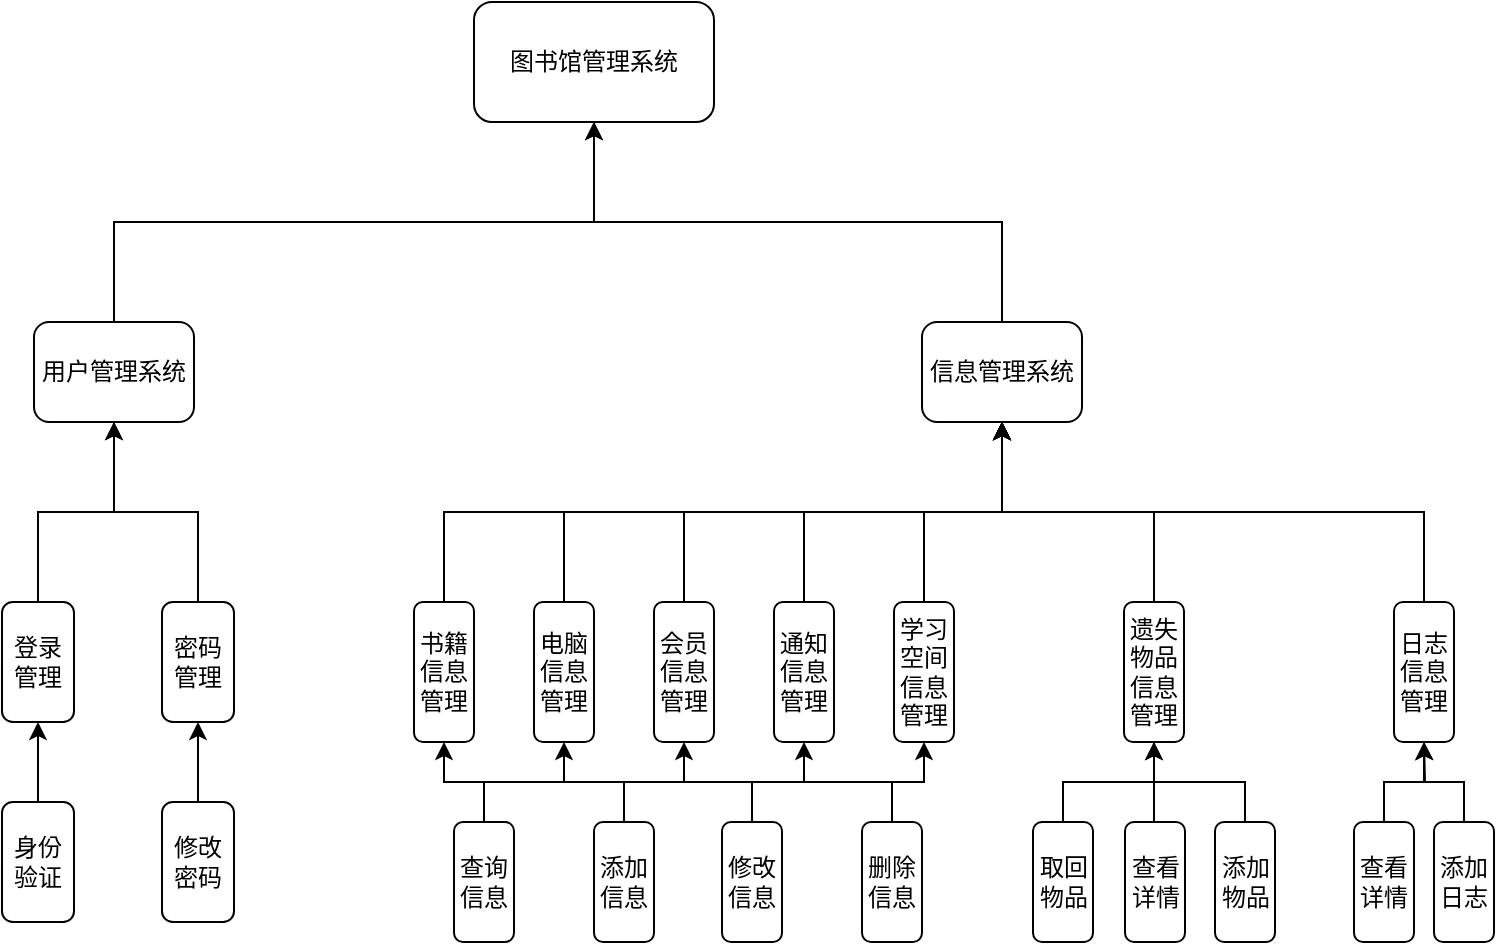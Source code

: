 <mxfile version="14.1.8" type="device"><diagram id="voDY3G1sF8wywTRR7bvM" name="Page-1"><mxGraphModel dx="1422" dy="843" grid="1" gridSize="10" guides="1" tooltips="1" connect="1" arrows="1" fold="1" page="1" pageScale="1" pageWidth="827" pageHeight="1169" math="0" shadow="0"><root><mxCell id="0"/><mxCell id="1" parent="0"/><mxCell id="mX5KTICXCVBxcyE0Inoe-1" value="图书馆管理系统" style="rounded=1;whiteSpace=wrap;html=1;" parent="1" vertex="1"><mxGeometry x="280" y="50" width="120" height="60" as="geometry"/></mxCell><mxCell id="mX5KTICXCVBxcyE0Inoe-2" style="edgeStyle=orthogonalEdgeStyle;rounded=0;orthogonalLoop=1;jettySize=auto;html=1;entryX=0.5;entryY=1;entryDx=0;entryDy=0;exitX=0.5;exitY=0;exitDx=0;exitDy=0;" parent="1" source="mX5KTICXCVBxcyE0Inoe-3" target="mX5KTICXCVBxcyE0Inoe-1" edge="1"><mxGeometry relative="1" as="geometry"/></mxCell><mxCell id="mX5KTICXCVBxcyE0Inoe-3" value="用户管理系统" style="rounded=1;whiteSpace=wrap;html=1;" parent="1" vertex="1"><mxGeometry x="60" y="210" width="80" height="50" as="geometry"/></mxCell><mxCell id="mX5KTICXCVBxcyE0Inoe-4" style="edgeStyle=orthogonalEdgeStyle;rounded=0;orthogonalLoop=1;jettySize=auto;html=1;exitX=0.5;exitY=0;exitDx=0;exitDy=0;" parent="1" source="mX5KTICXCVBxcyE0Inoe-5" target="mX5KTICXCVBxcyE0Inoe-1" edge="1"><mxGeometry relative="1" as="geometry"/></mxCell><mxCell id="mX5KTICXCVBxcyE0Inoe-5" value="信息管理系统" style="rounded=1;whiteSpace=wrap;html=1;" parent="1" vertex="1"><mxGeometry x="504" y="210" width="80" height="50" as="geometry"/></mxCell><mxCell id="mX5KTICXCVBxcyE0Inoe-6" style="edgeStyle=orthogonalEdgeStyle;rounded=0;orthogonalLoop=1;jettySize=auto;html=1;exitX=0.5;exitY=0;exitDx=0;exitDy=0;entryX=0.5;entryY=1;entryDx=0;entryDy=0;" parent="1" source="mX5KTICXCVBxcyE0Inoe-7" edge="1" target="mX5KTICXCVBxcyE0Inoe-3"><mxGeometry relative="1" as="geometry"><mxPoint x="104" y="270" as="targetPoint"/></mxGeometry></mxCell><mxCell id="mX5KTICXCVBxcyE0Inoe-7" value="登录管理" style="rounded=1;whiteSpace=wrap;html=1;rotation=0;" parent="1" vertex="1"><mxGeometry x="44" y="350" width="36" height="60" as="geometry"/></mxCell><mxCell id="mX5KTICXCVBxcyE0Inoe-8" style="edgeStyle=orthogonalEdgeStyle;rounded=0;orthogonalLoop=1;jettySize=auto;html=1;exitX=0.5;exitY=0;exitDx=0;exitDy=0;entryX=0.5;entryY=1;entryDx=0;entryDy=0;" parent="1" source="mX5KTICXCVBxcyE0Inoe-9" target="mX5KTICXCVBxcyE0Inoe-7" edge="1"><mxGeometry relative="1" as="geometry"/></mxCell><mxCell id="mX5KTICXCVBxcyE0Inoe-9" value="身份验证" style="rounded=1;whiteSpace=wrap;html=1;rotation=0;" parent="1" vertex="1"><mxGeometry x="44" y="450" width="36" height="60" as="geometry"/></mxCell><mxCell id="mX5KTICXCVBxcyE0Inoe-10" style="edgeStyle=orthogonalEdgeStyle;rounded=0;orthogonalLoop=1;jettySize=auto;html=1;exitX=0.5;exitY=0;exitDx=0;exitDy=0;" parent="1" source="mX5KTICXCVBxcyE0Inoe-11" target="mX5KTICXCVBxcyE0Inoe-13" edge="1"><mxGeometry relative="1" as="geometry"/></mxCell><mxCell id="mX5KTICXCVBxcyE0Inoe-11" value="修改密码" style="rounded=1;whiteSpace=wrap;html=1;rotation=0;" parent="1" vertex="1"><mxGeometry x="124" y="450" width="36" height="60" as="geometry"/></mxCell><mxCell id="mX5KTICXCVBxcyE0Inoe-12" style="edgeStyle=orthogonalEdgeStyle;rounded=0;orthogonalLoop=1;jettySize=auto;html=1;exitX=0.5;exitY=0;exitDx=0;exitDy=0;entryX=0.5;entryY=1;entryDx=0;entryDy=0;" parent="1" source="mX5KTICXCVBxcyE0Inoe-13" target="mX5KTICXCVBxcyE0Inoe-3" edge="1"><mxGeometry relative="1" as="geometry"/></mxCell><mxCell id="mX5KTICXCVBxcyE0Inoe-13" value="密码管理" style="rounded=1;whiteSpace=wrap;html=1;rotation=0;" parent="1" vertex="1"><mxGeometry x="124" y="350" width="36" height="60" as="geometry"/></mxCell><mxCell id="mX5KTICXCVBxcyE0Inoe-14" style="edgeStyle=orthogonalEdgeStyle;rounded=0;orthogonalLoop=1;jettySize=auto;html=1;exitX=0.5;exitY=0;exitDx=0;exitDy=0;" parent="1" source="mX5KTICXCVBxcyE0Inoe-15" target="mX5KTICXCVBxcyE0Inoe-5" edge="1"><mxGeometry relative="1" as="geometry"/></mxCell><mxCell id="mX5KTICXCVBxcyE0Inoe-15" value="书籍信息管理" style="rounded=1;whiteSpace=wrap;html=1;rotation=0;" parent="1" vertex="1"><mxGeometry x="250" y="350" width="30" height="70" as="geometry"/></mxCell><mxCell id="mX5KTICXCVBxcyE0Inoe-16" style="edgeStyle=orthogonalEdgeStyle;rounded=0;orthogonalLoop=1;jettySize=auto;html=1;exitX=0.5;exitY=0;exitDx=0;exitDy=0;" parent="1" source="mX5KTICXCVBxcyE0Inoe-17" target="mX5KTICXCVBxcyE0Inoe-5" edge="1"><mxGeometry relative="1" as="geometry"/></mxCell><mxCell id="mX5KTICXCVBxcyE0Inoe-17" value="电脑信息管理" style="rounded=1;whiteSpace=wrap;html=1;rotation=0;" parent="1" vertex="1"><mxGeometry x="310" y="350" width="30" height="70" as="geometry"/></mxCell><mxCell id="mX5KTICXCVBxcyE0Inoe-18" style="edgeStyle=orthogonalEdgeStyle;rounded=0;orthogonalLoop=1;jettySize=auto;html=1;exitX=0.5;exitY=0;exitDx=0;exitDy=0;" parent="1" source="mX5KTICXCVBxcyE0Inoe-19" target="mX5KTICXCVBxcyE0Inoe-5" edge="1"><mxGeometry relative="1" as="geometry"/></mxCell><mxCell id="mX5KTICXCVBxcyE0Inoe-19" value="会员信息管理" style="rounded=1;whiteSpace=wrap;html=1;rotation=0;" parent="1" vertex="1"><mxGeometry x="370" y="350" width="30" height="70" as="geometry"/></mxCell><mxCell id="mX5KTICXCVBxcyE0Inoe-20" style="edgeStyle=orthogonalEdgeStyle;rounded=0;orthogonalLoop=1;jettySize=auto;html=1;entryX=0.5;entryY=1;entryDx=0;entryDy=0;" parent="1" source="mX5KTICXCVBxcyE0Inoe-21" target="mX5KTICXCVBxcyE0Inoe-25" edge="1"><mxGeometry relative="1" as="geometry"><Array as="points"><mxPoint x="620" y="410"/></Array></mxGeometry></mxCell><mxCell id="mX5KTICXCVBxcyE0Inoe-21" value="查看详情" style="rounded=1;whiteSpace=wrap;html=1;rotation=0;" parent="1" vertex="1"><mxGeometry x="605.5" y="460" width="30" height="60" as="geometry"/></mxCell><mxCell id="mX5KTICXCVBxcyE0Inoe-22" style="edgeStyle=orthogonalEdgeStyle;rounded=0;orthogonalLoop=1;jettySize=auto;html=1;exitX=0.5;exitY=0;exitDx=0;exitDy=0;" parent="1" source="mX5KTICXCVBxcyE0Inoe-23" target="mX5KTICXCVBxcyE0Inoe-5" edge="1"><mxGeometry relative="1" as="geometry"/></mxCell><mxCell id="mX5KTICXCVBxcyE0Inoe-23" value="通知信息管理" style="rounded=1;whiteSpace=wrap;html=1;rotation=0;" parent="1" vertex="1"><mxGeometry x="430" y="350" width="30" height="70" as="geometry"/></mxCell><mxCell id="mX5KTICXCVBxcyE0Inoe-24" style="edgeStyle=orthogonalEdgeStyle;rounded=0;orthogonalLoop=1;jettySize=auto;html=1;entryX=0.5;entryY=1;entryDx=0;entryDy=0;exitX=0.5;exitY=0;exitDx=0;exitDy=0;" parent="1" source="mX5KTICXCVBxcyE0Inoe-25" target="mX5KTICXCVBxcyE0Inoe-5" edge="1"><mxGeometry relative="1" as="geometry"/></mxCell><mxCell id="mX5KTICXCVBxcyE0Inoe-25" value="遗失物品信息管理" style="rounded=1;whiteSpace=wrap;html=1;rotation=0;" parent="1" vertex="1"><mxGeometry x="605" y="350" width="30" height="70" as="geometry"/></mxCell><mxCell id="mX5KTICXCVBxcyE0Inoe-26" style="edgeStyle=orthogonalEdgeStyle;rounded=0;orthogonalLoop=1;jettySize=auto;html=1;exitX=0.5;exitY=0;exitDx=0;exitDy=0;entryX=0.5;entryY=1;entryDx=0;entryDy=0;" parent="1" source="mX5KTICXCVBxcyE0Inoe-27" edge="1" target="mX5KTICXCVBxcyE0Inoe-25"><mxGeometry relative="1" as="geometry"><mxPoint x="620" y="410" as="targetPoint"/></mxGeometry></mxCell><mxCell id="mX5KTICXCVBxcyE0Inoe-27" value="添加物品" style="rounded=1;whiteSpace=wrap;html=1;rotation=0;" parent="1" vertex="1"><mxGeometry x="650.5" y="460" width="30" height="60" as="geometry"/></mxCell><mxCell id="mX5KTICXCVBxcyE0Inoe-28" style="edgeStyle=orthogonalEdgeStyle;rounded=0;orthogonalLoop=1;jettySize=auto;html=1;exitX=0.5;exitY=0;exitDx=0;exitDy=0;" parent="1" source="mX5KTICXCVBxcyE0Inoe-29" target="mX5KTICXCVBxcyE0Inoe-25" edge="1"><mxGeometry relative="1" as="geometry"/></mxCell><mxCell id="mX5KTICXCVBxcyE0Inoe-29" value="取回物品" style="rounded=1;whiteSpace=wrap;html=1;rotation=0;" parent="1" vertex="1"><mxGeometry x="559.5" y="460" width="30" height="60" as="geometry"/></mxCell><mxCell id="2dz7E-GQxkBhzymGzfnK-3" style="edgeStyle=orthogonalEdgeStyle;rounded=0;orthogonalLoop=1;jettySize=auto;html=1;entryX=0.5;entryY=1;entryDx=0;entryDy=0;exitX=0.5;exitY=0;exitDx=0;exitDy=0;" edge="1" parent="1" source="2dz7E-GQxkBhzymGzfnK-2" target="mX5KTICXCVBxcyE0Inoe-5"><mxGeometry relative="1" as="geometry"/></mxCell><mxCell id="2dz7E-GQxkBhzymGzfnK-2" value="日志信息管理" style="rounded=1;whiteSpace=wrap;html=1;rotation=0;" vertex="1" parent="1"><mxGeometry x="740" y="350" width="30" height="70" as="geometry"/></mxCell><mxCell id="2dz7E-GQxkBhzymGzfnK-9" style="edgeStyle=orthogonalEdgeStyle;rounded=0;orthogonalLoop=1;jettySize=auto;html=1;entryX=0.5;entryY=1;entryDx=0;entryDy=0;" edge="1" parent="1" source="2dz7E-GQxkBhzymGzfnK-4" target="2dz7E-GQxkBhzymGzfnK-2"><mxGeometry relative="1" as="geometry"/></mxCell><mxCell id="2dz7E-GQxkBhzymGzfnK-4" value="查看详情" style="rounded=1;whiteSpace=wrap;html=1;rotation=0;" vertex="1" parent="1"><mxGeometry x="720" y="460" width="30" height="60" as="geometry"/></mxCell><mxCell id="2dz7E-GQxkBhzymGzfnK-5" style="edgeStyle=orthogonalEdgeStyle;rounded=0;orthogonalLoop=1;jettySize=auto;html=1;exitX=0.5;exitY=0;exitDx=0;exitDy=0;entryX=0.5;entryY=1;entryDx=0;entryDy=0;" edge="1" parent="1" source="2dz7E-GQxkBhzymGzfnK-6"><mxGeometry relative="1" as="geometry"><mxPoint x="755" y="420" as="targetPoint"/></mxGeometry></mxCell><mxCell id="2dz7E-GQxkBhzymGzfnK-6" value="添加日志" style="rounded=1;whiteSpace=wrap;html=1;rotation=0;" vertex="1" parent="1"><mxGeometry x="760" y="460" width="30" height="60" as="geometry"/></mxCell><mxCell id="2dz7E-GQxkBhzymGzfnK-11" style="edgeStyle=orthogonalEdgeStyle;rounded=0;orthogonalLoop=1;jettySize=auto;html=1;entryX=0.5;entryY=1;entryDx=0;entryDy=0;" edge="1" parent="1" source="2dz7E-GQxkBhzymGzfnK-10" target="mX5KTICXCVBxcyE0Inoe-5"><mxGeometry relative="1" as="geometry"/></mxCell><mxCell id="2dz7E-GQxkBhzymGzfnK-10" value="学习空间信息管理" style="rounded=1;whiteSpace=wrap;html=1;rotation=0;" vertex="1" parent="1"><mxGeometry x="490" y="350" width="30" height="70" as="geometry"/></mxCell><mxCell id="2dz7E-GQxkBhzymGzfnK-17" style="edgeStyle=orthogonalEdgeStyle;rounded=0;orthogonalLoop=1;jettySize=auto;html=1;entryX=0.5;entryY=1;entryDx=0;entryDy=0;exitX=0.5;exitY=0;exitDx=0;exitDy=0;" edge="1" parent="1" source="2dz7E-GQxkBhzymGzfnK-12" target="mX5KTICXCVBxcyE0Inoe-17"><mxGeometry relative="1" as="geometry"/></mxCell><mxCell id="2dz7E-GQxkBhzymGzfnK-12" value="查询信息" style="rounded=1;whiteSpace=wrap;html=1;rotation=0;" vertex="1" parent="1"><mxGeometry x="270" y="460" width="30" height="60" as="geometry"/></mxCell><mxCell id="2dz7E-GQxkBhzymGzfnK-19" style="edgeStyle=orthogonalEdgeStyle;rounded=0;orthogonalLoop=1;jettySize=auto;html=1;entryX=0.5;entryY=1;entryDx=0;entryDy=0;" edge="1" parent="1" source="2dz7E-GQxkBhzymGzfnK-13" target="mX5KTICXCVBxcyE0Inoe-19"><mxGeometry relative="1" as="geometry"/></mxCell><mxCell id="2dz7E-GQxkBhzymGzfnK-13" value="添加信息" style="rounded=1;whiteSpace=wrap;html=1;rotation=0;" vertex="1" parent="1"><mxGeometry x="340" y="460" width="30" height="60" as="geometry"/></mxCell><mxCell id="2dz7E-GQxkBhzymGzfnK-20" style="edgeStyle=orthogonalEdgeStyle;rounded=0;orthogonalLoop=1;jettySize=auto;html=1;entryX=0.5;entryY=1;entryDx=0;entryDy=0;" edge="1" parent="1" source="2dz7E-GQxkBhzymGzfnK-14" target="mX5KTICXCVBxcyE0Inoe-23"><mxGeometry relative="1" as="geometry"/></mxCell><mxCell id="2dz7E-GQxkBhzymGzfnK-14" value="修改信息" style="rounded=1;whiteSpace=wrap;html=1;rotation=0;" vertex="1" parent="1"><mxGeometry x="404" y="460" width="30" height="60" as="geometry"/></mxCell><mxCell id="2dz7E-GQxkBhzymGzfnK-18" style="edgeStyle=orthogonalEdgeStyle;rounded=0;orthogonalLoop=1;jettySize=auto;html=1;entryX=0.5;entryY=1;entryDx=0;entryDy=0;exitX=0.5;exitY=0;exitDx=0;exitDy=0;" edge="1" parent="1" source="2dz7E-GQxkBhzymGzfnK-15" target="mX5KTICXCVBxcyE0Inoe-15"><mxGeometry relative="1" as="geometry"/></mxCell><mxCell id="2dz7E-GQxkBhzymGzfnK-21" style="edgeStyle=orthogonalEdgeStyle;rounded=0;orthogonalLoop=1;jettySize=auto;html=1;entryX=0.5;entryY=1;entryDx=0;entryDy=0;" edge="1" parent="1" source="2dz7E-GQxkBhzymGzfnK-15" target="2dz7E-GQxkBhzymGzfnK-10"><mxGeometry relative="1" as="geometry"/></mxCell><mxCell id="2dz7E-GQxkBhzymGzfnK-15" value="删除信息" style="rounded=1;whiteSpace=wrap;html=1;rotation=0;" vertex="1" parent="1"><mxGeometry x="474" y="460" width="30" height="60" as="geometry"/></mxCell><mxCell id="2dz7E-GQxkBhzymGzfnK-16" value="" style="endArrow=none;html=1;exitX=0.5;exitY=0;exitDx=0;exitDy=0;" edge="1" parent="1" source="2dz7E-GQxkBhzymGzfnK-12"><mxGeometry width="50" height="50" relative="1" as="geometry"><mxPoint x="380" y="440" as="sourcePoint"/><mxPoint x="285" y="450" as="targetPoint"/></mxGeometry></mxCell></root></mxGraphModel></diagram></mxfile>
